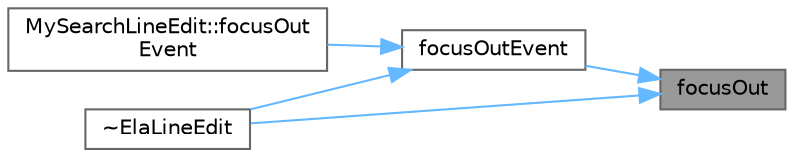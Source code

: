 digraph "focusOut"
{
 // LATEX_PDF_SIZE
  bgcolor="transparent";
  edge [fontname=Helvetica,fontsize=10,labelfontname=Helvetica,labelfontsize=10];
  node [fontname=Helvetica,fontsize=10,shape=box,height=0.2,width=0.4];
  rankdir="RL";
  Node1 [id="Node000001",label="focusOut",height=0.2,width=0.4,color="gray40", fillcolor="grey60", style="filled", fontcolor="black",tooltip="Q_SIGNAL void focusIn(QString text);"];
  Node1 -> Node2 [id="edge1_Node000001_Node000002",dir="back",color="steelblue1",style="solid",tooltip=" "];
  Node2 [id="Node000002",label="focusOutEvent",height=0.2,width=0.4,color="grey40", fillcolor="white", style="filled",URL="$class_ela_line_edit.html#a34b9c9f85e5a9f57123a2ac7398fa7d2",tooltip=" "];
  Node2 -> Node3 [id="edge2_Node000002_Node000003",dir="back",color="steelblue1",style="solid",tooltip=" "];
  Node3 [id="Node000003",label="MySearchLineEdit::focusOut\lEvent",height=0.2,width=0.4,color="grey40", fillcolor="white", style="filled",URL="$class_my_search_line_edit.html#a34b9c9f85e5a9f57123a2ac7398fa7d2",tooltip="重写焦点丢失事件，触发收起动画"];
  Node2 -> Node4 [id="edge3_Node000002_Node000004",dir="back",color="steelblue1",style="solid",tooltip=" "];
  Node4 [id="Node000004",label="~ElaLineEdit",height=0.2,width=0.4,color="grey40", fillcolor="white", style="filled",URL="$class_ela_line_edit.html#a8bff38e5aa38ad71a88f34e1118541f1",tooltip="新增"];
  Node1 -> Node4 [id="edge4_Node000001_Node000004",dir="back",color="steelblue1",style="solid",tooltip=" "];
}
